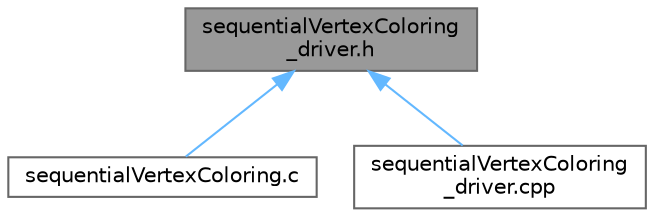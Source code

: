 digraph "sequentialVertexColoring_driver.h"
{
 // LATEX_PDF_SIZE
  bgcolor="transparent";
  edge [fontname=Helvetica,fontsize=10,labelfontname=Helvetica,labelfontsize=10];
  node [fontname=Helvetica,fontsize=10,shape=box,height=0.2,width=0.4];
  Node1 [id="Node000001",label="sequentialVertexColoring\l_driver.h",height=0.2,width=0.4,color="gray40", fillcolor="grey60", style="filled", fontcolor="black",tooltip=" "];
  Node1 -> Node2 [id="edge1_Node000001_Node000002",dir="back",color="steelblue1",style="solid",tooltip=" "];
  Node2 [id="Node000002",label="sequentialVertexColoring.c",height=0.2,width=0.4,color="grey40", fillcolor="white", style="filled",URL="$sequentialVertexColoring_8c.html",tooltip="Connecting code with postgres."];
  Node1 -> Node3 [id="edge2_Node000001_Node000003",dir="back",color="steelblue1",style="solid",tooltip=" "];
  Node3 [id="Node000003",label="sequentialVertexColoring\l_driver.cpp",height=0.2,width=0.4,color="grey40", fillcolor="white", style="filled",URL="$sequentialVertexColoring__driver_8cpp.html",tooltip=" "];
}
